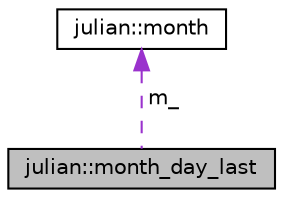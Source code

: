 digraph "julian::month_day_last"
{
 // LATEX_PDF_SIZE
  edge [fontname="Helvetica",fontsize="10",labelfontname="Helvetica",labelfontsize="10"];
  node [fontname="Helvetica",fontsize="10",shape=record];
  Node1 [label="julian::month_day_last",height=0.2,width=0.4,color="black", fillcolor="grey75", style="filled", fontcolor="black",tooltip=" "];
  Node2 -> Node1 [dir="back",color="darkorchid3",fontsize="10",style="dashed",label=" m_" ,fontname="Helvetica"];
  Node2 [label="julian::month",height=0.2,width=0.4,color="black", fillcolor="white", style="filled",URL="$classjulian_1_1month.html",tooltip=" "];
}

